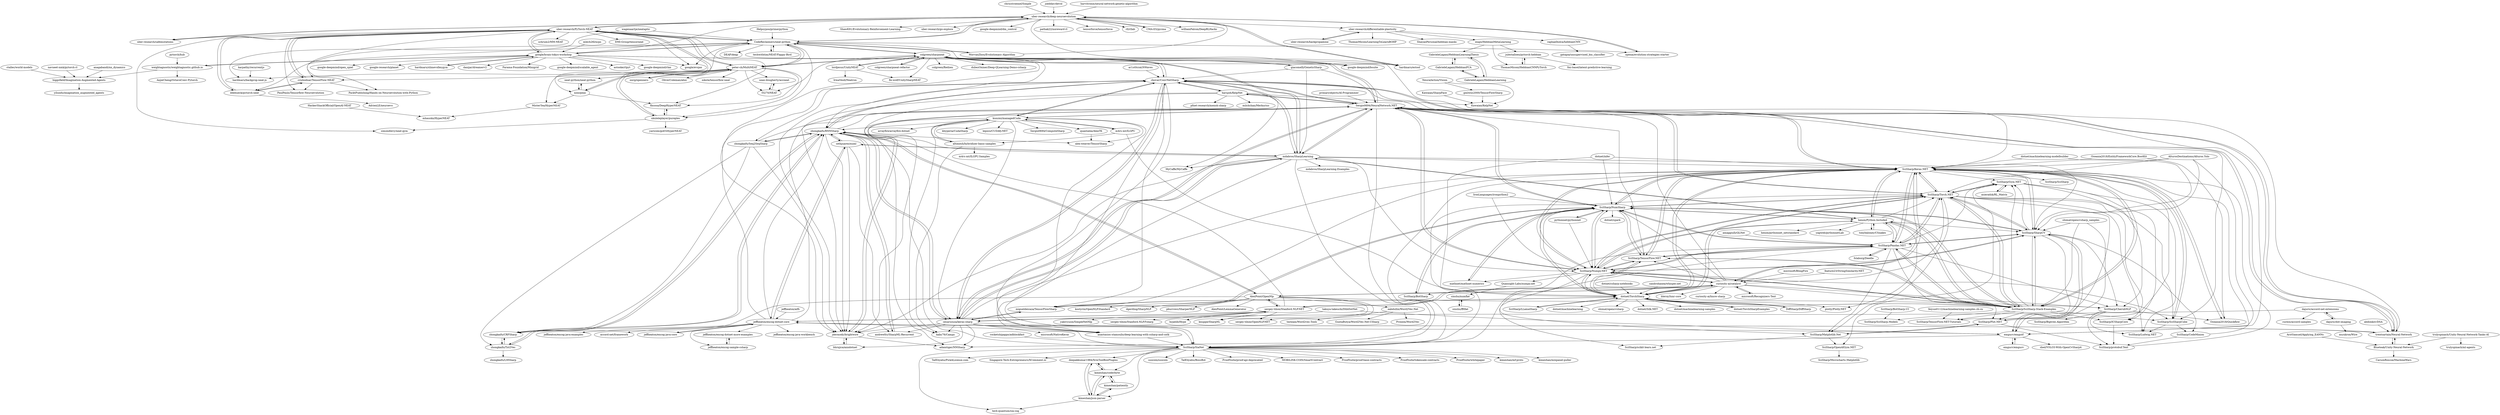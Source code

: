 digraph G {
"uber-research/deep-neuroevolution" -> "openai/evolution-strategies-starter" ["e"=1]
"uber-research/deep-neuroevolution" -> "uber-research/PyTorch-NEAT"
"uber-research/deep-neuroevolution" -> "uber-research/safemutations"
"uber-research/deep-neuroevolution" -> "CodeReclaimers/neat-python"
"uber-research/deep-neuroevolution" -> "hardmaru/estool" ["e"=1]
"uber-research/deep-neuroevolution" -> "ShawK91/Evolutionary-Reinforcement-Learning" ["e"=1]
"uber-research/deep-neuroevolution" -> "uber-research/go-explore" ["e"=1]
"uber-research/deep-neuroevolution" -> "google-deepmind/bsuite" ["e"=1]
"uber-research/deep-neuroevolution" -> "google-deepmind/dm_control" ["e"=1]
"uber-research/deep-neuroevolution" -> "uber-research/differentiable-plasticity"
"uber-research/deep-neuroevolution" -> "pathak22/noreward-rl" ["e"=1]
"uber-research/deep-neuroevolution" -> "tensorforce/tensorforce" ["e"=1]
"uber-research/deep-neuroevolution" -> "rll/rllab" ["e"=1]
"uber-research/deep-neuroevolution" -> "CMA-ES/pycma" ["e"=1]
"uber-research/deep-neuroevolution" -> "williamFalcon/DeepRLHacks" ["e"=1]
"giacomelli/GeneticSharp" -> "colgreen/sharpneat" ["e"=1]
"giacomelli/GeneticSharp" -> "Sergio0694/NeuralNetwork.NET" ["e"=1]
"giacomelli/GeneticSharp" -> "mdabros/SharpLearning" ["e"=1]
"giacomelli/GeneticSharp" -> "cbovar/ConvNetSharp" ["e"=1]
"SciSharp/Gym.NET" -> "SciSharp/OpenAIGym.NET"
"SciSharp/Gym.NET" -> "SciSharp/Ludwig.NET"
"SciSharp/Gym.NET" -> "SciSharp/CherubNLP"
"SciSharp/Gym.NET" -> "SciSharp/Torch.NET"
"SciSharp/Gym.NET" -> "asieradzk/RL_Matrix"
"SciSharp/Gym.NET" -> "SciSharp/ICSharpCore"
"pytorch/hub" -> "weightagnostic/weightagnostic.github.io" ["e"=1]
"SciSharp/TensorFlow.NET" -> "SciSharp/NumSharp" ["e"=1]
"SciSharp/TensorFlow.NET" -> "SciSharp/Keras.NET" ["e"=1]
"SciSharp/TensorFlow.NET" -> "dotnet/TorchSharp" ["e"=1]
"SciSharp/TensorFlow.NET" -> "SciSharp/SciSharp-Stack-Examples" ["e"=1]
"SciSharp/TensorFlow.NET" -> "SciSharp/Numpy.NET" ["e"=1]
"SciSharp/TensorFlow.NET" -> "SciSharp/Pandas.NET" ["e"=1]
"dotnet/TorchSharp" -> "dotnet/TorchSharpExamples"
"dotnet/TorchSharp" -> "SciSharp/TensorFlow.NET" ["e"=1]
"dotnet/TorchSharp" -> "DiffSharp/DiffSharp" ["e"=1]
"dotnet/TorchSharp" -> "SciSharp/Torch.NET"
"dotnet/TorchSharp" -> "SciSharp/NumSharp"
"dotnet/TorchSharp" -> "SciSharp/LLamaSharp" ["e"=1]
"dotnet/TorchSharp" -> "SciSharp/Keras.NET"
"dotnet/TorchSharp" -> "SciSharp/Numpy.NET"
"dotnet/TorchSharp" -> "dotnet/machinelearning" ["e"=1]
"dotnet/TorchSharp" -> "migueldeicaza/TensorFlowSharp" ["e"=1]
"dotnet/TorchSharp" -> "SciSharp/SciSharp-Stack-Examples"
"dotnet/TorchSharp" -> "plotly/Plotly.NET" ["e"=1]
"dotnet/TorchSharp" -> "shimat/opencvsharp" ["e"=1]
"dotnet/TorchSharp" -> "dotnet/Silk.NET" ["e"=1]
"dotnet/TorchSharp" -> "dotnet/machinelearning-samples" ["e"=1]
"navneet-nmk/pytorch-rl" -> "higgsfield/Imagination-Augmented-Agents" ["e"=1]
"pythonnet/pythonnet" -> "SciSharp/NumSharp" ["e"=1]
"pythonnet/pythonnet" -> "SciSharp/Numpy.NET" ["e"=1]
"ddehueck/pytorch-neat" -> "uber-research/PyTorch-NEAT"
"ddehueck/pytorch-neat" -> "AdrienLE/neuroevo"
"ddehueck/pytorch-neat" -> "crisbodnar/TensorFlow-NEAT"
"microsoft/BlingFire" -> "curiosity-ai/catalyst" ["e"=1]
"jeffheaton/aifh" -> "jeffheaton/encog-dotnet-core" ["e"=1]
"hardmaru/estool" -> "uber-research/deep-neuroevolution" ["e"=1]
"SciSharp/NumSharp" -> "SciSharp/Numpy.NET"
"SciSharp/NumSharp" -> "SciSharp/Pandas.NET"
"SciSharp/NumSharp" -> "SciSharp/TensorFlow.NET" ["e"=1]
"SciSharp/NumSharp" -> "SciSharp/Keras.NET"
"SciSharp/NumSharp" -> "SciSharp/SharpCV"
"SciSharp/NumSharp" -> "dotnet/TorchSharp"
"SciSharp/NumSharp" -> "mathnet/mathnet-numerics" ["e"=1]
"SciSharp/NumSharp" -> "Sergio0694/NeuralNetwork.NET"
"SciSharp/NumSharp" -> "SciSharp/BotSharp" ["e"=1]
"SciSharp/NumSharp" -> "henon/Python.Included"
"SciSharp/NumSharp" -> "SciSharp/Torch.NET"
"SciSharp/NumSharp" -> "SciSharp/SciSharp-Stack-Examples"
"SciSharp/NumSharp" -> "migueldeicaza/TensorFlowSharp" ["e"=1]
"SciSharp/NumSharp" -> "pythonnet/pythonnet" ["e"=1]
"SciSharp/NumSharp" -> "dotnet/spark" ["e"=1]
"SciSharp/CherubNLP" -> "SciSharp/Ludwig.NET"
"SciSharp/CherubNLP" -> "Oceania2018/Quickflow"
"SciSharp/CherubNLP" -> "SciSharp/protobuf.Text"
"SciSharp/CherubNLP" -> "SciSharp/Bigtree.Algorithm"
"anagabandi/nn_dynamics" -> "higgsfield/Imagination-Augmented-Agents" ["e"=1]
"ctallec/world-models" -> "higgsfield/Imagination-Augmented-Agents" ["e"=1]
"flxsosa/DeepHyperNEAT" -> "ukuleleplayer/pureples"
"jeffheaton/encog-java-core" -> "jeffheaton/encog-dotnet-core" ["e"=1]
"amaggiulli/QLNet" -> "SciSharp/Pandas.NET" ["e"=1]
"henon/Python.Included" -> "SciSharp/Numpy.NET"
"henon/Python.Included" -> "SciSharp/Pandas.NET"
"henon/Python.Included" -> "SciSharp/NumSharp"
"henon/Python.Included" -> "henon/pythonnet_netstandard"
"henon/Python.Included" -> "yagweb/pythonnetLab"
"henon/Python.Included" -> "SciSharp/Keras.NET"
"henon/Python.Included" -> "SciSharp/SciSharp-Stack-Examples"
"henon/Python.Included" -> "SciSharp/SharpCV"
"henon/Python.Included" -> "SciSharp/Torch.NET"
"henon/Python.Included" -> "plotly/Plotly.NET" ["e"=1]
"henon/Python.Included" -> "tonybaloney/CSnakes" ["e"=1]
"henon/Python.Included" -> "mdabros/SharpLearning"
"SciSharp/Numpy.NET" -> "SciSharp/NumSharp"
"SciSharp/Numpy.NET" -> "SciSharp/Pandas.NET"
"SciSharp/Numpy.NET" -> "SciSharp/Keras.NET"
"SciSharp/Numpy.NET" -> "henon/Python.Included"
"SciSharp/Numpy.NET" -> "SciSharp/Torch.NET"
"SciSharp/Numpy.NET" -> "SciSharp/SharpCV"
"SciSharp/Numpy.NET" -> "SciSharp/TensorFlow.NET" ["e"=1]
"SciSharp/Numpy.NET" -> "Sergio0694/NeuralNetwork.NET"
"SciSharp/Numpy.NET" -> "SciSharp/SciSharp-Stack-Examples"
"SciSharp/Numpy.NET" -> "SciSharp/SciSharpCube"
"SciSharp/Numpy.NET" -> "SciSharp/Matplotlib.Net"
"SciSharp/Numpy.NET" -> "curiosity-ai/catalyst"
"SciSharp/Numpy.NET" -> "dotnet/TorchSharp"
"SciSharp/Numpy.NET" -> "Quansight-Labs/numpy.net"
"SciSharp/Numpy.NET" -> "mathnet/mathnet-numerics" ["e"=1]
"weightagnostic/weightagnostic.github.io" -> "google/brain-tokyo-workshop"
"weightagnostic/weightagnostic.github.io" -> "higgsfield/Imagination-Augmented-Agents"
"weightagnostic/weightagnostic.github.io" -> "AnjieCheng/OctaveConv-Pytorch" ["e"=1]
"Helpsypoo/primerpython" -> "CodeReclaimers/neat-python" ["e"=1]
"uber-research/differentiable-plasticity" -> "uber-research/backpropamine"
"uber-research/differentiable-plasticity" -> "ThomasMiconi/LearningToLearnBOHP"
"uber-research/differentiable-plasticity" -> "enajx/HebbianMetaLearning"
"uber-research/differentiable-plasticity" -> "raphaelholca/hebbianCNN"
"uber-research/differentiable-plasticity" -> "ShayanPersonal/hebbian-masks"
"techwithtim/NEAT-Flappy-Bird" -> "CodeReclaimers/neat-python" ["e"=1]
"google/brain-tokyo-workshop" -> "weightagnostic/weightagnostic.github.io"
"google/brain-tokyo-workshop" -> "uber-research/PyTorch-NEAT"
"google/brain-tokyo-workshop" -> "CodeReclaimers/neat-python"
"google/brain-tokyo-workshop" -> "google/evojax" ["e"=1]
"google/brain-tokyo-workshop" -> "hardmaru/slimevolleygym" ["e"=1]
"google/brain-tokyo-workshop" -> "hardmaru/estool" ["e"=1]
"google/brain-tokyo-workshop" -> "google-deepmind/bsuite" ["e"=1]
"google/brain-tokyo-workshop" -> "danijar/dreamerv2" ["e"=1]
"google/brain-tokyo-workshop" -> "Farama-Foundation/Minigrid" ["e"=1]
"google/brain-tokyo-workshop" -> "google-deepmind/scalable_agent" ["e"=1]
"google/brain-tokyo-workshop" -> "uber-research/deep-neuroevolution"
"google/brain-tokyo-workshop" -> "astooke/rlpyt" ["e"=1]
"google/brain-tokyo-workshop" -> "google-deepmind/rlax" ["e"=1]
"google/brain-tokyo-workshop" -> "google-deepmind/open_spiel" ["e"=1]
"google/brain-tokyo-workshop" -> "google-research/planet" ["e"=1]
"SciSharp/BotSharp" -> "SciSharp/NumSharp" ["e"=1]
"jeffheaton/encog-dotnet-core" -> "jeffheaton/encog-dotnet-more-examples"
"jeffheaton/encog-dotnet-core" -> "jeffheaton/encog-sample-csharp"
"jeffheaton/encog-dotnet-core" -> "sethjuarez/numl"
"jeffheaton/encog-dotnet-core" -> "jeffheaton/encog-java-workbench" ["e"=1]
"jeffheaton/encog-dotnet-core" -> "jeffheaton/encog-java-core" ["e"=1]
"jeffheaton/encog-dotnet-core" -> "Sergio0694/NeuralNetwork.NET"
"jeffheaton/encog-dotnet-core" -> "zhongkaifu/CRFSharp"
"jeffheaton/encog-dotnet-core" -> "sergey-tihon/Stanford.NLP.NET"
"jeffheaton/encog-dotnet-core" -> "cbovar/ConvNetSharp"
"jeffheaton/encog-dotnet-core" -> "jeffheaton/encog-java-examples" ["e"=1]
"jeffheaton/encog-dotnet-core" -> "anastasios-stamoulis/deep-learning-with-csharp-and-cntk"
"jeffheaton/encog-dotnet-core" -> "accord-net/framework" ["e"=1]
"jeffheaton/encog-dotnet-core" -> "zhongkaifu/RNNSharp"
"jeffheaton/encog-dotnet-core" -> "trentsartain/Neural-Network"
"uber-research/backpropamine" -> "uber-research/differentiable-plasticity"
"fslaborg/Deedle" -> "SciSharp/Pandas.NET" ["e"=1]
"Quansight-Labs/numpy.net" -> "sinshu/numflat"
"trulyspinach/Unity-Neural-Network-Tanks-AI" -> "Blueteak/Unity-Neural-Network"
"trulyspinach/Unity-Neural-Network-Tanks-AI" -> "trulyspinach/ml-agents"
"dotnet/infer" -> "dotnet/TorchSharp" ["e"=1]
"dotnet/infer" -> "SciSharp/NumSharp" ["e"=1]
"dotnet/infer" -> "SciSharp/Keras.NET" ["e"=1]
"SciSharp/SiaNet" -> "kimeshan/mf-proto" ["e"=1]
"SciSharp/SiaNet" -> "kimeshan/mixpanel-puller" ["e"=1]
"SciSharp/SiaNet" -> "tech-quantum/sia-cog" ["e"=1]
"SciSharp/SiaNet" -> "TalEliyahu/PickALicense.com" ["e"=1]
"SciSharp/SiaNet" -> "Singapore-Tech-Entrepreneurs/XComment.io" ["e"=1]
"SciSharp/SiaNet" -> "deepakkumar1984/XrmToolBoxPlugins"
"SciSharp/SiaNet" -> "kimeshan/coderbyte"
"SciSharp/SiaNet" -> "kimeshan/json-parser"
"SciSharp/SiaNet" -> "ssocoin/ssocoin" ["e"=1]
"SciSharp/SiaNet" -> "TalEliyahu/BossBot" ["e"=1]
"SciSharp/SiaNet" -> "ProofSuite/proof-api-deprecated" ["e"=1]
"SciSharp/SiaNet" -> "MOBILINK-COIN/SmartContract" ["e"=1]
"SciSharp/SiaNet" -> "ProofSuite/proof-base-contracts" ["e"=1]
"SciSharp/SiaNet" -> "ProofSuite/tokensale-contracts" ["e"=1]
"SciSharp/SiaNet" -> "ProofSuite/whitepaper" ["e"=1]
"chrisstroemel/Simple" -> "uber-research/deep-neuroevolution" ["e"=1]
"uber-research/safemutations" -> "uber-research/deep-neuroevolution"
"uber-research/PyTorch-NEAT" -> "CodeReclaimers/neat-python"
"uber-research/PyTorch-NEAT" -> "ddehueck/pytorch-neat"
"uber-research/PyTorch-NEAT" -> "ukuleleplayer/pureples"
"uber-research/PyTorch-NEAT" -> "crisbodnar/TensorFlow-NEAT"
"uber-research/PyTorch-NEAT" -> "uber-research/deep-neuroevolution"
"uber-research/PyTorch-NEAT" -> "peter-ch/MultiNEAT"
"uber-research/PyTorch-NEAT" -> "PaulPauls/Tensorflow-Neuroevolution" ["e"=1]
"uber-research/PyTorch-NEAT" -> "google/brain-tokyo-workshop"
"uber-research/PyTorch-NEAT" -> "uber-research/safemutations"
"uber-research/PyTorch-NEAT" -> "schrum2/MM-NEAT"
"uber-research/PyTorch-NEAT" -> "google/evojax" ["e"=1]
"uber-research/PyTorch-NEAT" -> "PacktPublishing/Hands-on-Neuroevolution-with-Python"
"uber-research/PyTorch-NEAT" -> "flxsosa/DeepHyperNEAT"
"uber-research/PyTorch-NEAT" -> "EMI-Group/tensorneat" ["e"=1]
"uber-research/PyTorch-NEAT" -> "simondlevy/neat-gym"
"SciSharp/SciSharpCube" -> "SciSharp/Keras.NET"
"SciSharp/SciSharpCube" -> "SciSharp/Ludwig.NET"
"SciSharp/SciSharpCube" -> "SciSharp/CodeMinion"
"SciSharp/Keras.NET" -> "SciSharp/Numpy.NET"
"SciSharp/Keras.NET" -> "SciSharp/NumSharp"
"SciSharp/Keras.NET" -> "SciSharp/TensorFlow.NET" ["e"=1]
"SciSharp/Keras.NET" -> "Sergio0694/NeuralNetwork.NET"
"SciSharp/Keras.NET" -> "SciSharp/SharpCV"
"SciSharp/Keras.NET" -> "SciSharp/Pandas.NET"
"SciSharp/Keras.NET" -> "SciSharp/SciSharp-Stack-Examples"
"SciSharp/Keras.NET" -> "SciSharp/Torch.NET"
"SciSharp/Keras.NET" -> "SciSharp/Gym.NET"
"SciSharp/Keras.NET" -> "SciSharp/SiaNet"
"SciSharp/Keras.NET" -> "SciSharp/SciSharpCube"
"SciSharp/Keras.NET" -> "dotnet/TorchSharp"
"SciSharp/Keras.NET" -> "SciSharp/SciSharp"
"SciSharp/Keras.NET" -> "curiosity-ai/catalyst"
"SciSharp/Keras.NET" -> "henon/Python.Included"
"dajuric/accord-net-extensions" -> "dajuric/dot-imaging"
"dajuric/accord-net-extensions" -> "cureos/accord-samples"
"dajuric/accord-net-extensions" -> "cesarsouza/keras-sharp"
"bhrnjica/anndotnet" -> "jdermody/brightwire"
"dotnet/machinelearning-modelbuilder" -> "SciSharp/SharpCV"
"dotnet/machinelearning-modelbuilder" -> "SciSharp/Keras.NET"
"takuya-takeuchi/DlibDotNet" -> "cesarsouza/keras-sharp" ["e"=1]
"takuya-takeuchi/DlibDotNet" -> "emgucv/emgutf" ["e"=1]
"SciSharp/Pandas.NET" -> "SciSharp/NumSharp"
"SciSharp/Pandas.NET" -> "SciSharp/Numpy.NET"
"SciSharp/Pandas.NET" -> "SciSharp/Keras.NET"
"SciSharp/Pandas.NET" -> "SciSharp/Torch.NET"
"SciSharp/Pandas.NET" -> "fslaborg/Deedle" ["e"=1]
"SciSharp/Pandas.NET" -> "SciSharp/Gym.NET"
"SciSharp/Pandas.NET" -> "SciSharp/SciSharp-Stack-Examples"
"SciSharp/Pandas.NET" -> "henon/Python.Included"
"SciSharp/Pandas.NET" -> "SciSharp/SharpCV"
"SciSharp/Pandas.NET" -> "SciSharp/Plot.NET"
"SciSharp/Pandas.NET" -> "SciSharp/TensorFlow.NET" ["e"=1]
"SciSharp/Pandas.NET" -> "SciSharp/CherubNLP"
"SciSharp/Pandas.NET" -> "SciSharp/Matplotlib.Net"
"SciSharp/Pandas.NET" -> "SciSharp/SiaNet"
"SciSharp/Pandas.NET" -> "SciSharp/scikit-learn.net"
"zhongkaifu/Seq2SeqSharp" -> "zhongkaifu/RNNSharp"
"zhongkaifu/Seq2SeqSharp" -> "zhongkaifu/CRFSharp"
"zhongkaifu/Seq2SeqSharp" -> "zhongkaifu/Txt2Vec"
"zhongkaifu/Seq2SeqSharp" -> "jdermody/brightwire"
"zhongkaifu/Seq2SeqSharp" -> "Sergio0694/NeuralNetwork.NET"
"crisbodnar/TensorFlow-NEAT" -> "PaulPauls/Tensorflow-Neuroevolution" ["e"=1]
"crisbodnar/TensorFlow-NEAT" -> "uber-research/PyTorch-NEAT"
"crisbodnar/TensorFlow-NEAT" -> "ddehueck/pytorch-neat"
"crisbodnar/TensorFlow-NEAT" -> "PacktPublishing/Hands-on-Neuroevolution-with-Python"
"feiyun0112/machinelearning-samples.zh-cn" -> "SciSharp/TensorFlow.NET-Tutorials" ["e"=1]
"ar1st0crat/NWaves" -> "cbovar/ConvNetSharp" ["e"=1]
"colgreen/sharpneat-refactor" -> "colgreen/sharpneat"
"AlturosDestinations/Alturos.Yolo" -> "emgucv/emgutf" ["e"=1]
"AlturosDestinations/Alturos.Yolo" -> "SciSharp/SharpCV" ["e"=1]
"AlturosDestinations/Alturos.Yolo" -> "SciSharp/Keras.NET" ["e"=1]
"AlturosDestinations/Alturos.Yolo" -> "SciSharp/Torch.NET" ["e"=1]
"higgsfield/Imagination-Augmented-Agents" -> "yilundu/imagination_augmented_agents"
"Oceania2018/Quickflow" -> "SciSharp/Keras.NET"
"anastasios-stamoulis/deep-learning-with-csharp-and-cntk" -> "SciSharp/SiaNet"
"zhongkaifu/CRFSharp" -> "zhongkaifu/Txt2Vec"
"zhongkaifu/CRFSharp" -> "zhongkaifu/RNNSharp"
"Oceania2018/EntityFrameworkCore.BootKit" -> "Oceania2018/Quickflow"
"Oceania2018/EntityFrameworkCore.BootKit" -> "SciSharp/Keras.NET"
"SciSharp/Torch.NET" -> "SciSharp/Gym.NET"
"SciSharp/Torch.NET" -> "SciSharp/Numpy.NET"
"SciSharp/Torch.NET" -> "SciSharp/Keras.NET"
"SciSharp/Torch.NET" -> "dotnet/TorchSharp"
"SciSharp/Torch.NET" -> "SciSharp/Plot.NET"
"SciSharp/Torch.NET" -> "SciSharp/Pandas.NET"
"SciSharp/Torch.NET" -> "SciSharp/Ludwig.NET"
"SciSharp/Torch.NET" -> "SciSharp/SharpCV"
"SciSharp/Torch.NET" -> "SciSharp/ICSharpCore"
"SciSharp/Torch.NET" -> "SciSharp/NumSharp"
"SciSharp/Torch.NET" -> "Sergio0694/NeuralNetwork.NET"
"SciSharp/Torch.NET" -> "SciSharp/SciSharpCube"
"SciSharp/Torch.NET" -> "SciSharp/Matplotlib.Net"
"SciSharp/Torch.NET" -> "SciSharp/SiaNet"
"SciSharp/Torch.NET" -> "SciSharp/SciSharp-Stack-Examples"
"SciSharp/Plot.NET" -> "SciSharp/protobuf.Text"
"SciSharp/Plot.NET" -> "SciSharp/Matplotlib.Net"
"SciSharp/Plot.NET" -> "SciSharp/Keras.NET"
"Kawaian/SharpFace" -> "Kawaian/KelpNet"
"SciSharp/ICSharpCore" -> "SciSharp/protobuf.Text"
"GabrieleLagani/HebbianLearningThesis" -> "GabrieleLagani/HebbianPCA"
"GabrieleLagani/HebbianLearningThesis" -> "GabrieleLagani/HebbianLearning"
"SciSharp/Matplotlib.Net" -> "SciSharp/Plot.NET"
"SciSharp/Matplotlib.Net" -> "SciSharp/OpenAIGym.NET"
"SciSharp/Matplotlib.Net" -> "SciSharp/scikit-learn.net"
"SciSharp/OpenAIGym.NET" -> "SciSharp/Microcharts.Matplotlib"
"SciSharp/CodeMinion" -> "SciSharp/protobuf.Text"
"SciSharp/CodeMinion" -> "SciSharp/Keras.NET"
"SciSharp/Keras.NET" -> "Oceania2018/Quickflow"
"mathnet/mathnet-numerics" -> "SciSharp/NumSharp" ["e"=1]
"mlech26l/ncps" -> "google/brain-tokyo-workshop" ["e"=1]
"karpathy/recurrentjs" -> "hardmaru/backprop-neat-js" ["e"=1]
"SciSharp/SciSharp-Stack-Examples" -> "SciSharp/SharpCV"
"SciSharp/SciSharp-Stack-Examples" -> "SciSharp/Keras.NET"
"SciSharp/SciSharp-Stack-Examples" -> "SciSharp/TensorFlow.NET-Tutorials"
"SciSharp/SciSharp-Stack-Examples" -> "SciSharp/TensorFlow.NET" ["e"=1]
"SciSharp/SciSharp-Stack-Examples" -> "SciSharp/Plot.NET"
"SciSharp/SciSharp-Stack-Examples" -> "SciSharp/Pandas.NET"
"SciSharp/SciSharp-Stack-Examples" -> "SciSharp/Numpy.NET"
"SciSharp/SciSharp-Stack-Examples" -> "SciSharp/NumSharp"
"SciSharp/SciSharp-Stack-Examples" -> "SciSharp/Gym.NET"
"SciSharp/SciSharp-Stack-Examples" -> "SciSharp/SciSharpCube"
"SciSharp/SciSharp-Stack-Examples" -> "SciSharp/Torch.NET"
"SciSharp/SciSharp-Stack-Examples" -> "dotnet/TorchSharp"
"SciSharp/SciSharp-Stack-Examples" -> "henon/Python.Included"
"SciSharp/SciSharp-Stack-Examples" -> "SciSharp/ICSharpCore"
"SciSharp/SciSharp-Stack-Examples" -> "SciSharp/SciSharp.Models"
"hardmaru/slimevolleygym" -> "google/brain-tokyo-workshop" ["e"=1]
"enajx/HebbianMetaLearning" -> "julestalloen/pytorch-hebbian"
"enajx/HebbianMetaLearning" -> "GabrieleLagani/HebbianLearningThesis"
"enajx/HebbianMetaLearning" -> "ThomasMiconi/HebbianCNNPyTorch"
"MisterTea/HyperNEAT" -> "mhauskn/HyperNEAT"
"SciSharp/SharpCV" -> "SciSharp/SciSharp-Stack-Examples"
"SciSharp/SharpCV" -> "SciSharp/Keras.NET"
"SciSharp/SharpCV" -> "SciSharp/Numpy.NET"
"SciSharp/SharpCV" -> "SciSharp/NumSharp"
"SciSharp/SharpCV" -> "SciSharp/Torch.NET"
"SciSharp/SharpCV" -> "SciSharp/Gym.NET"
"SciSharp/SharpCV" -> "emgucv/emgutf"
"SciSharp/SharpCV" -> "SciSharp/Pandas.NET"
"SciSharp/SharpCV" -> "SciSharp/TensorFlow.NET-Tutorials"
"SciSharp/SharpCV" -> "SciSharp/CherubNLP"
"SciSharp/SharpCV" -> "SciSharp/CodeMinion"
"curiosity-ai/catalyst" -> "AlexPoint/OpenNlp"
"curiosity-ai/catalyst" -> "SciSharp/CherubNLP"
"curiosity-ai/catalyst" -> "sergey-tihon/Stanford.NLP.NET"
"curiosity-ai/catalyst" -> "SciSharp/Keras.NET"
"curiosity-ai/catalyst" -> "SciSharp/Numpy.NET"
"curiosity-ai/catalyst" -> "Sergio0694/NeuralNetwork.NET"
"curiosity-ai/catalyst" -> "SciSharp/TensorFlow.NET" ["e"=1]
"curiosity-ai/catalyst" -> "SciSharp/NumSharp"
"curiosity-ai/catalyst" -> "bleroy/lunr-core" ["e"=1]
"curiosity-ai/catalyst" -> "dotnet/TorchSharp"
"curiosity-ai/catalyst" -> "curiosity-ai/hnsw-sharp"
"curiosity-ai/catalyst" -> "SciSharp/Torch.NET"
"curiosity-ai/catalyst" -> "microsoft/Recognizers-Text" ["e"=1]
"curiosity-ai/catalyst" -> "SciSharp/BotSharp" ["e"=1]
"curiosity-ai/catalyst" -> "SciSharp/SciSharp-Stack-Examples"
"DiffSharp/DiffSharp" -> "dotnet/TorchSharp" ["e"=1]
"AlexPoint/OpenNlp" -> "knuppe/SharpNL"
"AlexPoint/OpenNlp" -> "curiosity-ai/catalyst"
"AlexPoint/OpenNlp" -> "sergey-tihon/Stanford.NLP.NET"
"AlexPoint/OpenNlp" -> "sergey-tihon/OpenNLP.NET"
"AlexPoint/OpenNlp" -> "eabdullin/Word2Vec.Net"
"AlexPoint/OpenNlp" -> "zhongkaifu/CRFSharp"
"AlexPoint/OpenNlp" -> "zhongkaifu/RNNSharp"
"AlexPoint/OpenNlp" -> "SciSharp/CherubNLP"
"AlexPoint/OpenNlp" -> "kostyrin/OpenNLP.Standard"
"AlexPoint/OpenNlp" -> "dgerding/SharpNLP"
"AlexPoint/OpenNlp" -> "pburrows/SharperNLP"
"AlexPoint/OpenNlp" -> "AlexPoint/LemmaGenerator"
"jeffheaton/encog-sample-csharp" -> "jeffheaton/encog-dotnet-more-examples"
"sean-dougherty/accneat" -> "f3270/NEAT"
"lordjesus/UnityNEAT" -> "flo-wolf/UnitySharpNEAT"
"lordjesus/UnityNEAT" -> "colgreen/sharpneat"
"lordjesus/UnityNEAT" -> "IrmaVeoll/Neatron"
"GabrieleLagani/HebbianLearning" -> "GabrieleLagani/HebbianPCA"
"GabrieleLagani/HebbianLearning" -> "GabrieleLagani/HebbianLearningThesis"
"SciSharp/protobuf.Text" -> "SciSharp/Keras.NET"
"kimeshan/coderbyte" -> "kimeshan/json-parser"
"kimeshan/coderbyte" -> "deepakkumar1984/XrmToolBoxPlugins"
"kimeshan/coderbyte" -> "kimeshan/patiently"
"GabrieleLagani/HebbianPCA" -> "GabrieleLagani/HebbianLearningThesis"
"GabrieleLagani/HebbianPCA" -> "GabrieleLagani/HebbianLearning"
"julestalloen/pytorch-hebbian" -> "ThomasMiconi/HebbianCNNPyTorch"
"julestalloen/pytorch-hebbian" -> "fmi-basel/latent-predictive-learning"
"ThomasMiconi/HebbianCNNPyTorch" -> "julestalloen/pytorch-hebbian"
"dotnet/csharp-notebooks" -> "dotnet/TorchSharp" ["e"=1]
"sethjuarez/numl" -> "mdabros/SharpLearning"
"sethjuarez/numl" -> "jeffheaton/encog-dotnet-core"
"sethjuarez/numl" -> "zhongkaifu/RNNSharp"
"sethjuarez/numl" -> "andrewfry/SharpML-Recurrent"
"sethjuarez/numl" -> "jdermody/brightwire"
"cbovar/ConvNetSharp" -> "Sergio0694/NeuralNetwork.NET"
"cbovar/ConvNetSharp" -> "mdabros/SharpLearning"
"cbovar/ConvNetSharp" -> "jdermody/brightwire"
"cbovar/ConvNetSharp" -> "kunzmi/managedCuda"
"cbovar/ConvNetSharp" -> "cesarsouza/keras-sharp"
"cbovar/ConvNetSharp" -> "SciSharp/SiaNet"
"cbovar/ConvNetSharp" -> "trentsartain/Neural-Network"
"cbovar/ConvNetSharp" -> "colgreen/sharpneat"
"cbovar/ConvNetSharp" -> "harujoh/KelpNet"
"cbovar/ConvNetSharp" -> "zhongkaifu/RNNSharp"
"cbovar/ConvNetSharp" -> "zhongkaifu/Seq2SeqSharp"
"cbovar/ConvNetSharp" -> "migueldeicaza/TensorFlowSharp" ["e"=1]
"cbovar/ConvNetSharp" -> "anastasios-stamoulis/deep-learning-with-csharp-and-cntk"
"cbovar/ConvNetSharp" -> "SciSharp/Keras.NET"
"cbovar/ConvNetSharp" -> "emgucv/emgutf"
"neat-python/neat-python" -> "noio/peas"
"dajuric/dot-imaging" -> "dajuric/accord-net-extensions"
"dajuric/dot-imaging" -> "asynkron/Wire" ["e"=1]
"nnrg/opennero" -> "peter-ch/MultiNEAT"
"zhongkaifu/RNNSharp" -> "zhongkaifu/CRFSharp"
"zhongkaifu/RNNSharp" -> "zhongkaifu/Seq2SeqSharp"
"zhongkaifu/RNNSharp" -> "andrewfry/SharpML-Recurrent"
"zhongkaifu/RNNSharp" -> "zhongkaifu/Txt2Vec"
"zhongkaifu/RNNSharp" -> "jdermody/brightwire"
"zhongkaifu/RNNSharp" -> "cesarsouza/keras-sharp"
"zhongkaifu/RNNSharp" -> "sethjuarez/numl"
"zhongkaifu/RNNSharp" -> "Sergio0694/NeuralNetwork.NET"
"zhongkaifu/RNNSharp" -> "AlexPoint/OpenNlp"
"zhongkaifu/RNNSharp" -> "SciSharp/SiaNet"
"zhongkaifu/RNNSharp" -> "cbovar/ConvNetSharp"
"zhongkaifu/RNNSharp" -> "alex-weaver/TensorSharp"
"trentsartain/Neural-Network" -> "Sergio0694/NeuralNetwork.NET"
"trentsartain/Neural-Network" -> "Blueteak/Unity-Neural-Network"
"trentsartain/Neural-Network" -> "cbovar/ConvNetSharp"
"trentsartain/Neural-Network" -> "jeffheaton/encog-dotnet-core"
"zhongkaifu/Txt2Vec" -> "zhongkaifu/CRFSharp"
"zhongkaifu/Txt2Vec" -> "zhongkaifu/LMSharp"
"zhongkaifu/Txt2Vec" -> "zhongkaifu/RNNSharp"
"jeffheaton/encog-dotnet-more-examples" -> "jeffheaton/encog-sample-csharp"
"CodeReclaimers/neat-python" -> "uber-research/PyTorch-NEAT"
"CodeReclaimers/neat-python" -> "peter-ch/MultiNEAT"
"CodeReclaimers/neat-python" -> "uber-research/deep-neuroevolution"
"CodeReclaimers/neat-python" -> "noio/peas"
"CodeReclaimers/neat-python" -> "crisbodnar/TensorFlow-NEAT"
"CodeReclaimers/neat-python" -> "google/brain-tokyo-workshop"
"CodeReclaimers/neat-python" -> "ukuleleplayer/pureples"
"CodeReclaimers/neat-python" -> "google/evojax" ["e"=1]
"CodeReclaimers/neat-python" -> "colgreen/sharpneat"
"CodeReclaimers/neat-python" -> "ddehueck/pytorch-neat"
"CodeReclaimers/neat-python" -> "openai/evolution-strategies-starter" ["e"=1]
"CodeReclaimers/neat-python" -> "DEAP/deap" ["e"=1]
"CodeReclaimers/neat-python" -> "MorvanZhou/Evolutionary-Algorithm" ["e"=1]
"CodeReclaimers/neat-python" -> "techwithtim/NEAT-Flappy-Bird" ["e"=1]
"CodeReclaimers/neat-python" -> "hardmaru/estool" ["e"=1]
"kunzmi/managedCuda" -> "altimesh/hybridizer-basic-samples"
"kunzmi/managedCuda" -> "khyperia/CudaSharp"
"kunzmi/managedCuda" -> "cbovar/ConvNetSharp"
"kunzmi/managedCuda" -> "jdermody/brightwire"
"kunzmi/managedCuda" -> "m4rs-mt/ILGPU" ["e"=1]
"kunzmi/managedCuda" -> "Sergio0694/NeuralNetwork.NET"
"kunzmi/managedCuda" -> "SciSharp/SiaNet"
"kunzmi/managedCuda" -> "quantalea/AleaTK"
"kunzmi/managedCuda" -> "lepoco/CUDAfy.NET"
"kunzmi/managedCuda" -> "cesarsouza/keras-sharp"
"kunzmi/managedCuda" -> "kaby76/Campy"
"kunzmi/managedCuda" -> "alex-weaver/TensorSharp"
"kunzmi/managedCuda" -> "Sergio0694/ComputeSharp" ["e"=1]
"kunzmi/managedCuda" -> "zhongkaifu/RNNSharp"
"kunzmi/managedCuda" -> "arrayfire/arrayfire-dotnet"
"noio/peas" -> "neat-python/neat-python"
"noio/peas" -> "peter-ch/MultiNEAT"
"noio/peas" -> "MisterTea/HyperNEAT"
"noio/peas" -> "flxsosa/DeepHyperNEAT"
"rocketshipapps/adblockfast" -> "SciSharp/SiaNet" ["e"=1]
"dotnet/TorchSharpExamples" -> "dotnet/TorchSharp"
"eabdullin/Word2Vec.Net" -> "tmteam/Word2vec.Tools"
"eabdullin/Word2Vec.Net" -> "GuntaButya/Word2Vec.Net-CSharp"
"eabdullin/Word2Vec.Net" -> "Proxem/Word2Vec"
"andrewfry/SharpML-Recurrent" -> "zhongkaifu/RNNSharp"
"raphaelholca/hebbianCNN" -> "gatapia/unsupervised_bio_classifier"
"kimeshan/json-parser" -> "kimeshan/coderbyte"
"kimeshan/json-parser" -> "deepakkumar1984/XrmToolBoxPlugins"
"kimeshan/json-parser" -> "kimeshan/patiently"
"kimeshan/json-parser" -> "tech-quantum/sia-cog" ["e"=1]
"sandrohanea/whisper.net" -> "dotnet/TorchSharp" ["e"=1]
"colgreen/sharpneat" -> "colgreen/sharpneat-refactor"
"colgreen/sharpneat" -> "lordjesus/UnityNEAT"
"colgreen/sharpneat" -> "Sergio0694/NeuralNetwork.NET"
"colgreen/sharpneat" -> "peter-ch/MultiNEAT"
"colgreen/sharpneat" -> "cbovar/ConvNetSharp"
"colgreen/sharpneat" -> "flo-wolf/UnitySharpNEAT"
"colgreen/sharpneat" -> "mdabros/SharpLearning"
"colgreen/sharpneat" -> "zhongkaifu/RNNSharp"
"colgreen/sharpneat" -> "colgreen/Redzen"
"colgreen/sharpneat" -> "CodeReclaimers/neat-python"
"colgreen/sharpneat" -> "giacomelli/GeneticSharp" ["e"=1]
"colgreen/sharpneat" -> "f3270/NEAT"
"colgreen/sharpneat" -> "dubezOniner/Deep-QLearning-Demo-csharp"
"colgreen/sharpneat" -> "jdermody/brightwire"
"colgreen/sharpneat" -> "trentsartain/Neural-Network"
"peter-ch/MultiNEAT" -> "noio/peas"
"peter-ch/MultiNEAT" -> "MisterTea/HyperNEAT"
"peter-ch/MultiNEAT" -> "CodeReclaimers/neat-python"
"peter-ch/MultiNEAT" -> "f3270/NEAT"
"peter-ch/MultiNEAT" -> "ukuleleplayer/pureples"
"peter-ch/MultiNEAT" -> "uber-research/PyTorch-NEAT"
"peter-ch/MultiNEAT" -> "crisbodnar/TensorFlow-NEAT"
"peter-ch/MultiNEAT" -> "OliverColeman/ahni" ["e"=1]
"peter-ch/MultiNEAT" -> "colgreen/sharpneat"
"peter-ch/MultiNEAT" -> "nikste/tensorflow-neat"
"peter-ch/MultiNEAT" -> "flxsosa/DeepHyperNEAT"
"peter-ch/MultiNEAT" -> "neat-python/neat-python"
"peter-ch/MultiNEAT" -> "sean-dougherty/accneat"
"peter-ch/MultiNEAT" -> "nnrg/opennero"
"peter-ch/MultiNEAT" -> "hardmaru/backprop-neat-js"
"Blueteak/Unity-Neural-Network" -> "trentsartain/Neural-Network"
"Blueteak/Unity-Neural-Network" -> "CarsonRoscoe/MachineWars"
"jdermody/brightwire" -> "Sergio0694/NeuralNetwork.NET"
"jdermody/brightwire" -> "adamtiger/NNSharp"
"jdermody/brightwire" -> "bhrnjica/anndotnet"
"kimeshan/patiently" -> "kimeshan/coderbyte"
"kimeshan/patiently" -> "kimeshan/json-parser"
"SciSharp/LLamaSharp" -> "dotnet/TorchSharp" ["e"=1]
"abdonkov/DSA" -> "trentsartain/Neural-Network" ["e"=1]
"CMA-ES/pycma" -> "uber-research/deep-neuroevolution" ["e"=1]
"feature23/StringSimilarity.NET" -> "curiosity-ai/catalyst" ["e"=1]
"harujoh/KelpNet" -> "milchchan/Merkurius"
"harujoh/KelpNet" -> "MyCaffe/MyCaffe"
"harujoh/KelpNet" -> "Kawaian/KelpNet"
"harujoh/KelpNet" -> "pfnet-research/menoh-sharp" ["e"=1]
"harujoh/KelpNet" -> "Sergio0694/NeuralNetwork.NET"
"harujoh/KelpNet" -> "jdermody/brightwire"
"harujoh/KelpNet" -> "adamtiger/NNSharp"
"harujoh/KelpNet" -> "cbovar/ConvNetSharp"
"asieradzk/RL_Matrix" -> "SciSharp/Gym.NET"
"quantalea/AleaTK" -> "alex-weaver/TensorSharp"
"emgucv/emgucv" -> "emgucv/emgutf" ["e"=1]
"migueldeicaza/TensorFlowSharp" -> "cesarsouza/keras-sharp" ["e"=1]
"migueldeicaza/TensorFlowSharp" -> "SciSharp/NumSharp" ["e"=1]
"migueldeicaza/TensorFlowSharp" -> "dotnet/TorchSharp" ["e"=1]
"migueldeicaza/TensorFlowSharp" -> "SciSharp/Keras.NET" ["e"=1]
"m4rs-mt/ILGPU" -> "kunzmi/managedCuda" ["e"=1]
"m4rs-mt/ILGPU" -> "dotnet/TorchSharp" ["e"=1]
"m4rs-mt/ILGPU" -> "altimesh/hybridizer-basic-samples" ["e"=1]
"shimat/opencvsharp_samples" -> "emgucv/emgutf" ["e"=1]
"shimat/opencvsharp_samples" -> "SciSharp/SharpCV" ["e"=1]
"shimat/opencvsharp_samples" -> "SciSharp/SciSharp-Stack-Examples" ["e"=1]
"primaryobjects/AI-Programmer" -> "Sergio0694/NeuralNetwork.NET" ["e"=1]
"HackerShackOfficial/OpenAI-NEAT" -> "mhauskn/HyperNEAT"
"SciSharp/BotSharp-UI" -> "SciSharp/SciSharp.Models"
"Sergio0694/NeuralNetwork.NET" -> "SciSharp/Keras.NET"
"Sergio0694/NeuralNetwork.NET" -> "cbovar/ConvNetSharp"
"Sergio0694/NeuralNetwork.NET" -> "SciSharp/SiaNet"
"Sergio0694/NeuralNetwork.NET" -> "jdermody/brightwire"
"Sergio0694/NeuralNetwork.NET" -> "mdabros/SharpLearning"
"Sergio0694/NeuralNetwork.NET" -> "trentsartain/Neural-Network"
"Sergio0694/NeuralNetwork.NET" -> "SciSharp/NumSharp"
"Sergio0694/NeuralNetwork.NET" -> "cesarsouza/keras-sharp"
"Sergio0694/NeuralNetwork.NET" -> "SciSharp/Numpy.NET"
"Sergio0694/NeuralNetwork.NET" -> "colgreen/sharpneat"
"Sergio0694/NeuralNetwork.NET" -> "SciSharp/Torch.NET"
"Sergio0694/NeuralNetwork.NET" -> "harujoh/KelpNet"
"Sergio0694/NeuralNetwork.NET" -> "kunzmi/managedCuda"
"Sergio0694/NeuralNetwork.NET" -> "SciSharp/TensorFlow.NET" ["e"=1]
"Sergio0694/NeuralNetwork.NET" -> "SciSharp/SciSharpCube"
"sinshu/fftflat" -> "sinshu/numflat"
"deepakkumar1984/XrmToolBoxPlugins" -> "kimeshan/coderbyte"
"deepakkumar1984/XrmToolBoxPlugins" -> "kimeshan/json-parser"
"sinshu/numflat" -> "sinshu/fftflat"
"wagenaartje/neataptic" -> "hardmaru/backprop-neat-js" ["e"=1]
"wagenaartje/neataptic" -> "CodeReclaimers/neat-python" ["e"=1]
"tonybaloney/CSnakes" -> "henon/Python.Included" ["e"=1]
"microsoft/Recognizers-Text" -> "curiosity-ai/catalyst" ["e"=1]
"openai/evolution-strategies-starter" -> "uber-research/deep-neuroevolution" ["e"=1]
"joeddav/devol" -> "uber-research/deep-neuroevolution" ["e"=1]
"harvitronix/neural-network-genetic-algorithm" -> "uber-research/deep-neuroevolution" ["e"=1]
"ArztSamuel/Applying_EANNs" -> "Blueteak/Unity-Neural-Network" ["e"=1]
"sergey-tihon/Stanford.NLP.NET" -> "AlexPoint/OpenNlp"
"sergey-tihon/Stanford.NLP.NET" -> "curiosity-ai/catalyst"
"sergey-tihon/Stanford.NLP.NET" -> "sergey-tihon/OpenNLP.NET"
"sergey-tihon/Stanford.NLP.NET" -> "yakivyusin/SimpleNetNlp"
"sergey-tihon/Stanford.NLP.NET" -> "knuppe/SharpNL"
"sergey-tihon/Stanford.NLP.NET" -> "jeffheaton/encog-dotnet-core"
"sergey-tihon/Stanford.NLP.NET" -> "sergey-tihon/Stanford.NLP.Fsharp"
"sergey-tihon/Stanford.NLP.NET" -> "hypelib/Hype" ["e"=1]
"sergey-tihon/Stanford.NLP.NET" -> "zhongkaifu/RNNSharp"
"mdabros/SharpLearning" -> "cbovar/ConvNetSharp"
"mdabros/SharpLearning" -> "mdabros/SharpLearning.Examples"
"mdabros/SharpLearning" -> "Sergio0694/NeuralNetwork.NET"
"mdabros/SharpLearning" -> "sethjuarez/numl"
"mdabros/SharpLearning" -> "SciSharp/SiaNet"
"mdabros/SharpLearning" -> "jdermody/brightwire"
"mdabros/SharpLearning" -> "SciSharp/Keras.NET"
"mdabros/SharpLearning" -> "cesarsouza/keras-sharp"
"mdabros/SharpLearning" -> "anastasios-stamoulis/deep-learning-with-csharp-and-cntk"
"mdabros/SharpLearning" -> "SciSharp/SharpCV"
"mdabros/SharpLearning" -> "SciSharp/Numpy.NET"
"mdabros/SharpLearning" -> "colgreen/sharpneat"
"mdabros/SharpLearning" -> "zhongkaifu/RNNSharp"
"mdabros/SharpLearning" -> "MyCaffe/MyCaffe"
"mdabros/SharpLearning" -> "henon/Python.Included"
"altimesh/hybridizer-basic-samples" -> "kunzmi/managedCuda"
"altimesh/hybridizer-basic-samples" -> "kaby76/Campy"
"altimesh/hybridizer-basic-samples" -> "m4rs-mt/ILGPU.Samples" ["e"=1]
"MorvanZhou/Evolutionary-Algorithm" -> "CodeReclaimers/neat-python" ["e"=1]
"MorvanZhou/Evolutionary-Algorithm" -> "uber-research/deep-neuroevolution" ["e"=1]
"IronLanguages/ironpython2" -> "SciSharp/Numpy.NET" ["e"=1]
"IronLanguages/ironpython2" -> "SciSharp/NumSharp" ["e"=1]
"ukuleleplayer/pureples" -> "simondlevy/neat-gym"
"ukuleleplayer/pureples" -> "uber-research/PyTorch-NEAT"
"ukuleleplayer/pureples" -> "flxsosa/DeepHyperNEAT"
"ukuleleplayer/pureples" -> "yaricom/goESHyperNEAT"
"emgucv/emgutf" -> "SciSharp/SharpCV"
"emgucv/emgutf" -> "emgucv/emgucv" ["e"=1]
"emgucv/emgutf" -> "died/YOLO3-With-OpenCvSharp4" ["e"=1]
"emgucv/emgutf" -> "adamtiger/NNSharp"
"cesarsouza/keras-sharp" -> "SciSharp/SiaNet"
"cesarsouza/keras-sharp" -> "adamtiger/NNSharp"
"cesarsouza/keras-sharp" -> "Sergio0694/NeuralNetwork.NET"
"cesarsouza/keras-sharp" -> "cbovar/ConvNetSharp"
"cesarsouza/keras-sharp" -> "anastasios-stamoulis/deep-learning-with-csharp-and-cntk"
"cesarsouza/keras-sharp" -> "migueldeicaza/TensorFlowSharp" ["e"=1]
"cesarsouza/keras-sharp" -> "microsoft/NativeKeras"
"cesarsouza/keras-sharp" -> "bhrnjica/anndotnet"
"cesarsouza/keras-sharp" -> "zhongkaifu/RNNSharp"
"cesarsouza/keras-sharp" -> "kaby76/Campy"
"cesarsouza/keras-sharp" -> "SciSharp/Keras.NET"
"cesarsouza/keras-sharp" -> "mdabros/SharpLearning"
"cesarsouza/keras-sharp" -> "andrewfry/SharpML-Recurrent"
"cesarsouza/keras-sharp" -> "jdermody/brightwire"
"cesarsouza/keras-sharp" -> "emgucv/emgutf"
"f3270/NEAT" -> "sean-dougherty/accneat"
"gmlwns2000/TensorFlowSharp" -> "Kawaian/KelpNet"
"NeuralAction/Vision" -> "gmlwns2000/TensorFlowSharp"
"NeuralAction/Vision" -> "Kawaian/KelpNet"
"uber-research/deep-neuroevolution" ["l"="-35.386,-2.787"]
"openai/evolution-strategies-starter" ["l"="57.409,18.235", "c"=45]
"uber-research/PyTorch-NEAT" ["l"="-35.337,-2.781"]
"uber-research/safemutations" ["l"="-35.396,-2.76"]
"CodeReclaimers/neat-python" ["l"="-35.304,-2.801"]
"hardmaru/estool" ["l"="59.253,17.759", "c"=169]
"ShawK91/Evolutionary-Reinforcement-Learning" ["l"="49.721,26.304", "c"=759]
"uber-research/go-explore" ["l"="57.507,18.351", "c"=45]
"google-deepmind/bsuite" ["l"="57.591,18.253", "c"=45]
"google-deepmind/dm_control" ["l"="57.558,18.127", "c"=45]
"uber-research/differentiable-plasticity" ["l"="-35.494,-2.776"]
"pathak22/noreward-rl" ["l"="57.445,18.234", "c"=45]
"tensorforce/tensorforce" ["l"="57.5,18.059", "c"=45]
"rll/rllab" ["l"="57.483,18.133", "c"=45]
"CMA-ES/pycma" ["l"="45.926,26.292", "c"=68]
"williamFalcon/DeepRLHacks" ["l"="57.433,18.15", "c"=45]
"giacomelli/GeneticSharp" ["l"="-34.693,-1.383", "c"=8]
"colgreen/sharpneat" ["l"="-35.187,-2.879"]
"Sergio0694/NeuralNetwork.NET" ["l"="-35.1,-2.94"]
"mdabros/SharpLearning" ["l"="-35.111,-2.922"]
"cbovar/ConvNetSharp" ["l"="-35.133,-2.937"]
"SciSharp/Gym.NET" ["l"="-34.99,-2.923"]
"SciSharp/OpenAIGym.NET" ["l"="-34.973,-2.883"]
"SciSharp/Ludwig.NET" ["l"="-34.99,-2.947"]
"SciSharp/CherubNLP" ["l"="-35.001,-2.961"]
"SciSharp/Torch.NET" ["l"="-35.031,-2.946"]
"asieradzk/RL_Matrix" ["l"="-34.943,-2.905"]
"SciSharp/ICSharpCore" ["l"="-34.973,-2.939"]
"pytorch/hub" ["l"="50.937,30.005", "c"=83]
"weightagnostic/weightagnostic.github.io" ["l"="-35.381,-2.687"]
"SciSharp/TensorFlow.NET" ["l"="-34.822,-1.488", "c"=8]
"SciSharp/NumSharp" ["l"="-35.036,-2.966"]
"SciSharp/Keras.NET" ["l"="-35.046,-2.946"]
"dotnet/TorchSharp" ["l"="-34.999,-2.983"]
"SciSharp/SciSharp-Stack-Examples" ["l"="-35.012,-2.944"]
"SciSharp/Numpy.NET" ["l"="-35.058,-2.954"]
"SciSharp/Pandas.NET" ["l"="-35.032,-2.916"]
"dotnet/TorchSharpExamples" ["l"="-34.957,-3.005"]
"DiffSharp/DiffSharp" ["l"="-36.138,-3.152", "c"=364]
"SciSharp/LLamaSharp" ["l"="-44.202,6.425", "c"=1131]
"dotnet/machinelearning" ["l"="-34.68,-1.441", "c"=8]
"migueldeicaza/TensorFlowSharp" ["l"="-34.775,-1.445", "c"=8]
"plotly/Plotly.NET" ["l"="-36.096,-3.175", "c"=364]
"shimat/opencvsharp" ["l"="-34.868,-1.425", "c"=8]
"dotnet/Silk.NET" ["l"="-33.072,-3.449", "c"=293]
"dotnet/machinelearning-samples" ["l"="-34.705,-1.408", "c"=8]
"navneet-nmk/pytorch-rl" ["l"="57.524,18.261", "c"=45]
"higgsfield/Imagination-Augmented-Agents" ["l"="-35.403,-2.641"]
"pythonnet/pythonnet" ["l"="-34.897,-1.485", "c"=8]
"ddehueck/pytorch-neat" ["l"="-35.342,-2.82"]
"AdrienLE/neuroevo" ["l"="-35.36,-2.844"]
"crisbodnar/TensorFlow-NEAT" ["l"="-35.328,-2.808"]
"microsoft/BlingFire" ["l"="52.887,25.655", "c"=172]
"curiosity-ai/catalyst" ["l"="-35.039,-2.999"]
"jeffheaton/aifh" ["l"="47.542,28.249", "c"=89]
"jeffheaton/encog-dotnet-core" ["l"="-35.106,-2.981"]
"SciSharp/SharpCV" ["l"="-35.045,-2.932"]
"mathnet/mathnet-numerics" ["l"="-34.827,-1.448", "c"=8]
"SciSharp/BotSharp" ["l"="-32.828,0.679", "c"=106]
"henon/Python.Included" ["l"="-35.056,-2.919"]
"dotnet/spark" ["l"="-34.595,-1.354", "c"=8]
"Oceania2018/Quickflow" ["l"="-35.015,-2.923"]
"SciSharp/protobuf.Text" ["l"="-34.994,-2.937"]
"SciSharp/Bigtree.Algorithm" ["l"="-34.947,-2.971"]
"anagabandi/nn_dynamics" ["l"="59.27,17.687", "c"=169]
"ctallec/world-models" ["l"="59.307,17.693", "c"=169]
"flxsosa/DeepHyperNEAT" ["l"="-35.291,-2.769"]
"ukuleleplayer/pureples" ["l"="-35.31,-2.764"]
"jeffheaton/encog-java-core" ["l"="-2.264,17.473", "c"=455]
"amaggiulli/QLNet" ["l"="-10.537,13.6", "c"=1168]
"henon/pythonnet_netstandard" ["l"="-35.058,-2.873"]
"yagweb/pythonnetLab" ["l"="-35.039,-2.868"]
"tonybaloney/CSnakes" ["l"="-44.226,6.32", "c"=1131]
"SciSharp/SciSharpCube" ["l"="-35.026,-2.932"]
"SciSharp/Matplotlib.Net" ["l"="-35.012,-2.899"]
"Quansight-Labs/numpy.net" ["l"="-35.11,-3.055"]
"google/brain-tokyo-workshop" ["l"="-35.355,-2.738"]
"AnjieCheng/OctaveConv-Pytorch" ["l"="64.754,2.383", "c"=649]
"Helpsypoo/primerpython" ["l"="-24.693,-34.94", "c"=811]
"uber-research/backpropamine" ["l"="-35.491,-2.749"]
"ThomasMiconi/LearningToLearnBOHP" ["l"="-35.514,-2.75"]
"enajx/HebbianMetaLearning" ["l"="-35.565,-2.776"]
"raphaelholca/hebbianCNN" ["l"="-35.528,-2.769"]
"ShayanPersonal/hebbian-masks" ["l"="-35.508,-2.798"]
"techwithtim/NEAT-Flappy-Bird" ["l"="59.946,34.328", "c"=699]
"google/evojax" ["l"="59.232,17.426", "c"=169]
"hardmaru/slimevolleygym" ["l"="59.248,17.57", "c"=169]
"danijar/dreamerv2" ["l"="59.293,17.598", "c"=169]
"Farama-Foundation/Minigrid" ["l"="57.587,18.272", "c"=45]
"google-deepmind/scalable_agent" ["l"="57.528,18.282", "c"=45]
"astooke/rlpyt" ["l"="57.597,18.191", "c"=45]
"google-deepmind/rlax" ["l"="59.294,17.47", "c"=169]
"google-deepmind/open_spiel" ["l"="57.689,18.211", "c"=45]
"google-research/planet" ["l"="59.292,17.671", "c"=169]
"jeffheaton/encog-dotnet-more-examples" ["l"="-35.094,-3.009"]
"jeffheaton/encog-sample-csharp" ["l"="-35.103,-3.022"]
"sethjuarez/numl" ["l"="-35.133,-2.964"]
"jeffheaton/encog-java-workbench" ["l"="-2.218,17.476", "c"=455]
"zhongkaifu/CRFSharp" ["l"="-35.119,-3.016"]
"sergey-tihon/Stanford.NLP.NET" ["l"="-35.082,-3.039"]
"jeffheaton/encog-java-examples" ["l"="-2.231,17.465", "c"=455]
"anastasios-stamoulis/deep-learning-with-csharp-and-cntk" ["l"="-35.145,-2.951"]
"accord-net/framework" ["l"="-34.782,-1.41", "c"=8]
"zhongkaifu/RNNSharp" ["l"="-35.126,-2.983"]
"trentsartain/Neural-Network" ["l"="-35.114,-2.899"]
"fslaborg/Deedle" ["l"="-36.083,-3.157", "c"=364]
"sinshu/numflat" ["l"="-35.13,-3.1"]
"trulyspinach/Unity-Neural-Network-Tanks-AI" ["l"="-35.05,-2.781"]
"Blueteak/Unity-Neural-Network" ["l"="-35.084,-2.837"]
"trulyspinach/ml-agents" ["l"="-35.036,-2.759"]
"dotnet/infer" ["l"="-34.756,-1.541", "c"=8]
"SciSharp/SiaNet" ["l"="-35.114,-2.954"]
"kimeshan/mf-proto" ["l"="-17.517,-9.26", "c"=1323]
"kimeshan/mixpanel-puller" ["l"="-17.496,-9.261", "c"=1323]
"tech-quantum/sia-cog" ["l"="-17.528,-9.278", "c"=1323]
"TalEliyahu/PickALicense.com" ["l"="-17.534,-9.258", "c"=1323]
"Singapore-Tech-Entrepreneurs/XComment.io" ["l"="-17.518,-9.316", "c"=1323]
"deepakkumar1984/XrmToolBoxPlugins" ["l"="-35.167,-2.956"]
"kimeshan/coderbyte" ["l"="-35.182,-2.958"]
"kimeshan/json-parser" ["l"="-35.179,-2.944"]
"ssocoin/ssocoin" ["l"="-17.508,-9.277", "c"=1323]
"TalEliyahu/BossBot" ["l"="-17.527,-9.244", "c"=1323]
"ProofSuite/proof-api-deprecated" ["l"="-17.503,-9.202", "c"=1323]
"MOBILINK-COIN/SmartContract" ["l"="-17.518,-9.355", "c"=1323]
"ProofSuite/proof-base-contracts" ["l"="-17.511,-9.187", "c"=1323]
"ProofSuite/tokensale-contracts" ["l"="-17.497,-9.18", "c"=1323]
"ProofSuite/whitepaper" ["l"="-17.494,-9.193", "c"=1323]
"chrisstroemel/Simple" ["l"="38.655,3.754", "c"=201]
"peter-ch/MultiNEAT" ["l"="-35.266,-2.797"]
"PaulPauls/Tensorflow-Neuroevolution" ["l"="-1.086,3.074", "c"=258]
"schrum2/MM-NEAT" ["l"="-35.364,-2.767"]
"PacktPublishing/Hands-on-Neuroevolution-with-Python" ["l"="-35.361,-2.814"]
"EMI-Group/tensorneat" ["l"="51.297,3.054", "c"=85]
"simondlevy/neat-gym" ["l"="-35.323,-2.745"]
"SciSharp/CodeMinion" ["l"="-35.007,-2.929"]
"SciSharp/SciSharp" ["l"="-34.991,-3.014"]
"dajuric/accord-net-extensions" ["l"="-35.123,-2.803"]
"dajuric/dot-imaging" ["l"="-35.121,-2.76"]
"cureos/accord-samples" ["l"="-35.104,-2.781"]
"cesarsouza/keras-sharp" ["l"="-35.134,-2.922"]
"bhrnjica/anndotnet" ["l"="-35.182,-2.922"]
"jdermody/brightwire" ["l"="-35.154,-2.936"]
"dotnet/machinelearning-modelbuilder" ["l"="-35.067,-2.987"]
"takuya-takeuchi/DlibDotNet" ["l"="-32.468,0.805", "c"=106]
"emgucv/emgutf" ["l"="-35.087,-2.903"]
"SciSharp/Plot.NET" ["l"="-35.005,-2.915"]
"SciSharp/scikit-learn.net" ["l"="-35.007,-2.875"]
"zhongkaifu/Seq2SeqSharp" ["l"="-35.143,-2.992"]
"zhongkaifu/Txt2Vec" ["l"="-35.14,-3.021"]
"feiyun0112/machinelearning-samples.zh-cn" ["l"="-32.56,0.93", "c"=106]
"SciSharp/TensorFlow.NET-Tutorials" ["l"="-34.991,-2.902"]
"ar1st0crat/NWaves" ["l"="-35.156,-1.514", "c"=8]
"colgreen/sharpneat-refactor" ["l"="-35.178,-2.848"]
"AlturosDestinations/Alturos.Yolo" ["l"="-32.335,0.741", "c"=106]
"yilundu/imagination_augmented_agents" ["l"="-35.415,-2.619"]
"Oceania2018/EntityFrameworkCore.BootKit" ["l"="-35.029,-2.895"]
"Kawaian/SharpFace" ["l"="-35.276,-2.934"]
"Kawaian/KelpNet" ["l"="-35.239,-2.937"]
"GabrieleLagani/HebbianLearningThesis" ["l"="-35.599,-2.753"]
"GabrieleLagani/HebbianPCA" ["l"="-35.609,-2.738"]
"GabrieleLagani/HebbianLearning" ["l"="-35.619,-2.749"]
"SciSharp/Microcharts.Matplotlib" ["l"="-34.95,-2.859"]
"mlech26l/ncps" ["l"="22.794,14.65", "c"=505]
"karpathy/recurrentjs" ["l"="23.411,14.391", "c"=505]
"hardmaru/backprop-neat-js" ["l"="-35.27,-2.736"]
"SciSharp/SciSharp.Models" ["l"="-34.94,-2.943"]
"julestalloen/pytorch-hebbian" ["l"="-35.598,-2.798"]
"ThomasMiconi/HebbianCNNPyTorch" ["l"="-35.591,-2.781"]
"MisterTea/HyperNEAT" ["l"="-35.246,-2.738"]
"mhauskn/HyperNEAT" ["l"="-35.238,-2.689"]
"AlexPoint/OpenNlp" ["l"="-35.056,-3.039"]
"bleroy/lunr-core" ["l"="-32.105,-0.532", "c"=139]
"curiosity-ai/hnsw-sharp" ["l"="-35.001,-3.043"]
"microsoft/Recognizers-Text" ["l"="-45.664,8.655", "c"=309]
"knuppe/SharpNL" ["l"="-35.075,-3.072"]
"sergey-tihon/OpenNLP.NET" ["l"="-35.058,-3.077"]
"eabdullin/Word2Vec.Net" ["l"="-35.022,-3.12"]
"kostyrin/OpenNLP.Standard" ["l"="-35.042,-3.062"]
"dgerding/SharpNLP" ["l"="-35.028,-3.055"]
"pburrows/SharperNLP" ["l"="-35.026,-3.069"]
"AlexPoint/LemmaGenerator" ["l"="-35.038,-3.082"]
"sean-dougherty/accneat" ["l"="-35.236,-2.804"]
"f3270/NEAT" ["l"="-35.226,-2.825"]
"lordjesus/UnityNEAT" ["l"="-35.218,-2.862"]
"flo-wolf/UnitySharpNEAT" ["l"="-35.215,-2.881"]
"IrmaVeoll/Neatron" ["l"="-35.243,-2.861"]
"kimeshan/patiently" ["l"="-35.202,-2.947"]
"fmi-basel/latent-predictive-learning" ["l"="-35.62,-2.81"]
"dotnet/csharp-notebooks" ["l"="-34.144,-1.041", "c"=8]
"andrewfry/SharpML-Recurrent" ["l"="-35.153,-2.97"]
"kunzmi/managedCuda" ["l"="-35.17,-2.983"]
"harujoh/KelpNet" ["l"="-35.162,-2.915"]
"neat-python/neat-python" ["l"="-35.249,-2.767"]
"noio/peas" ["l"="-35.269,-2.769"]
"asynkron/Wire" ["l"="-32.127,-0.605", "c"=139]
"nnrg/opennero" ["l"="-35.272,-2.83"]
"alex-weaver/TensorSharp" ["l"="-35.165,-3.011"]
"zhongkaifu/LMSharp" ["l"="-35.151,-3.049"]
"DEAP/deap" ["l"="49.891,26.115", "c"=759]
"MorvanZhou/Evolutionary-Algorithm" ["l"="49.868,26.196", "c"=759]
"altimesh/hybridizer-basic-samples" ["l"="-35.215,-2.992"]
"khyperia/CudaSharp" ["l"="-35.225,-3.015"]
"m4rs-mt/ILGPU" ["l"="-33.077,-3.518", "c"=293]
"quantalea/AleaTK" ["l"="-35.187,-3.019"]
"lepoco/CUDAfy.NET" ["l"="-35.187,-3.042"]
"kaby76/Campy" ["l"="-35.199,-2.967"]
"Sergio0694/ComputeSharp" ["l"="-33.016,-3.46", "c"=293]
"arrayfire/arrayfire-dotnet" ["l"="-35.211,-3.033"]
"rocketshipapps/adblockfast" ["l"="-17.521,-9.218", "c"=1323]
"tmteam/Word2vec.Tools" ["l"="-35.011,-3.154"]
"GuntaButya/Word2Vec.Net-CSharp" ["l"="-35.029,-3.147"]
"Proxem/Word2Vec" ["l"="-34.997,-3.137"]
"gatapia/unsupervised_bio_classifier" ["l"="-35.545,-2.75"]
"sandrohanea/whisper.net" ["l"="-44.247,6.4", "c"=1131]
"colgreen/Redzen" ["l"="-35.236,-2.892"]
"dubezOniner/Deep-QLearning-Demo-csharp" ["l"="-35.196,-2.841"]
"OliverColeman/ahni" ["l"="-15.85,-8.38", "c"=1915]
"nikste/tensorflow-neat" ["l"="-35.228,-2.773"]
"CarsonRoscoe/MachineWars" ["l"="-35.073,-2.814"]
"adamtiger/NNSharp" ["l"="-35.14,-2.899"]
"abdonkov/DSA" ["l"="-34.252,-1.054", "c"=8]
"feature23/StringSimilarity.NET" ["l"="-34.727,-0.389", "c"=8]
"milchchan/Merkurius" ["l"="-35.209,-2.913"]
"MyCaffe/MyCaffe" ["l"="-35.148,-2.878"]
"pfnet-research/menoh-sharp" ["l"="-34.641,20.325", "c"=1031]
"emgucv/emgucv" ["l"="-34.917,-1.439", "c"=8]
"shimat/opencvsharp_samples" ["l"="-32.451,0.784", "c"=106]
"primaryobjects/AI-Programmer" ["l"="47.449,28.168", "c"=89]
"HackerShackOfficial/OpenAI-NEAT" ["l"="-35.232,-2.653"]
"SciSharp/BotSharp-UI" ["l"="-34.893,-2.941"]
"sinshu/fftflat" ["l"="-35.137,-3.121"]
"wagenaartje/neataptic" ["l"="-32.582,-35.95", "c"=1115]
"joeddav/devol" ["l"="49.854,26.25", "c"=759]
"harvitronix/neural-network-genetic-algorithm" ["l"="49.899,26.196", "c"=759]
"ArztSamuel/Applying_EANNs" ["l"="57.116,17.909", "c"=45]
"yakivyusin/SimpleNetNlp" ["l"="-35.086,-3.096"]
"sergey-tihon/Stanford.NLP.Fsharp" ["l"="-35.099,-3.08"]
"hypelib/Hype" ["l"="-36.222,-3.148", "c"=364]
"mdabros/SharpLearning.Examples" ["l"="-35.103,-2.875"]
"m4rs-mt/ILGPU.Samples" ["l"="-33.104,-3.588", "c"=293]
"IronLanguages/ironpython2" ["l"="-34.884,-1.529", "c"=8]
"yaricom/goESHyperNEAT" ["l"="-35.304,-2.732"]
"died/YOLO3-With-OpenCvSharp4" ["l"="-32.348,0.772", "c"=106]
"microsoft/NativeKeras" ["l"="-35.13,-2.876"]
"gmlwns2000/TensorFlowSharp" ["l"="-35.26,-2.95"]
"NeuralAction/Vision" ["l"="-35.274,-2.958"]
}